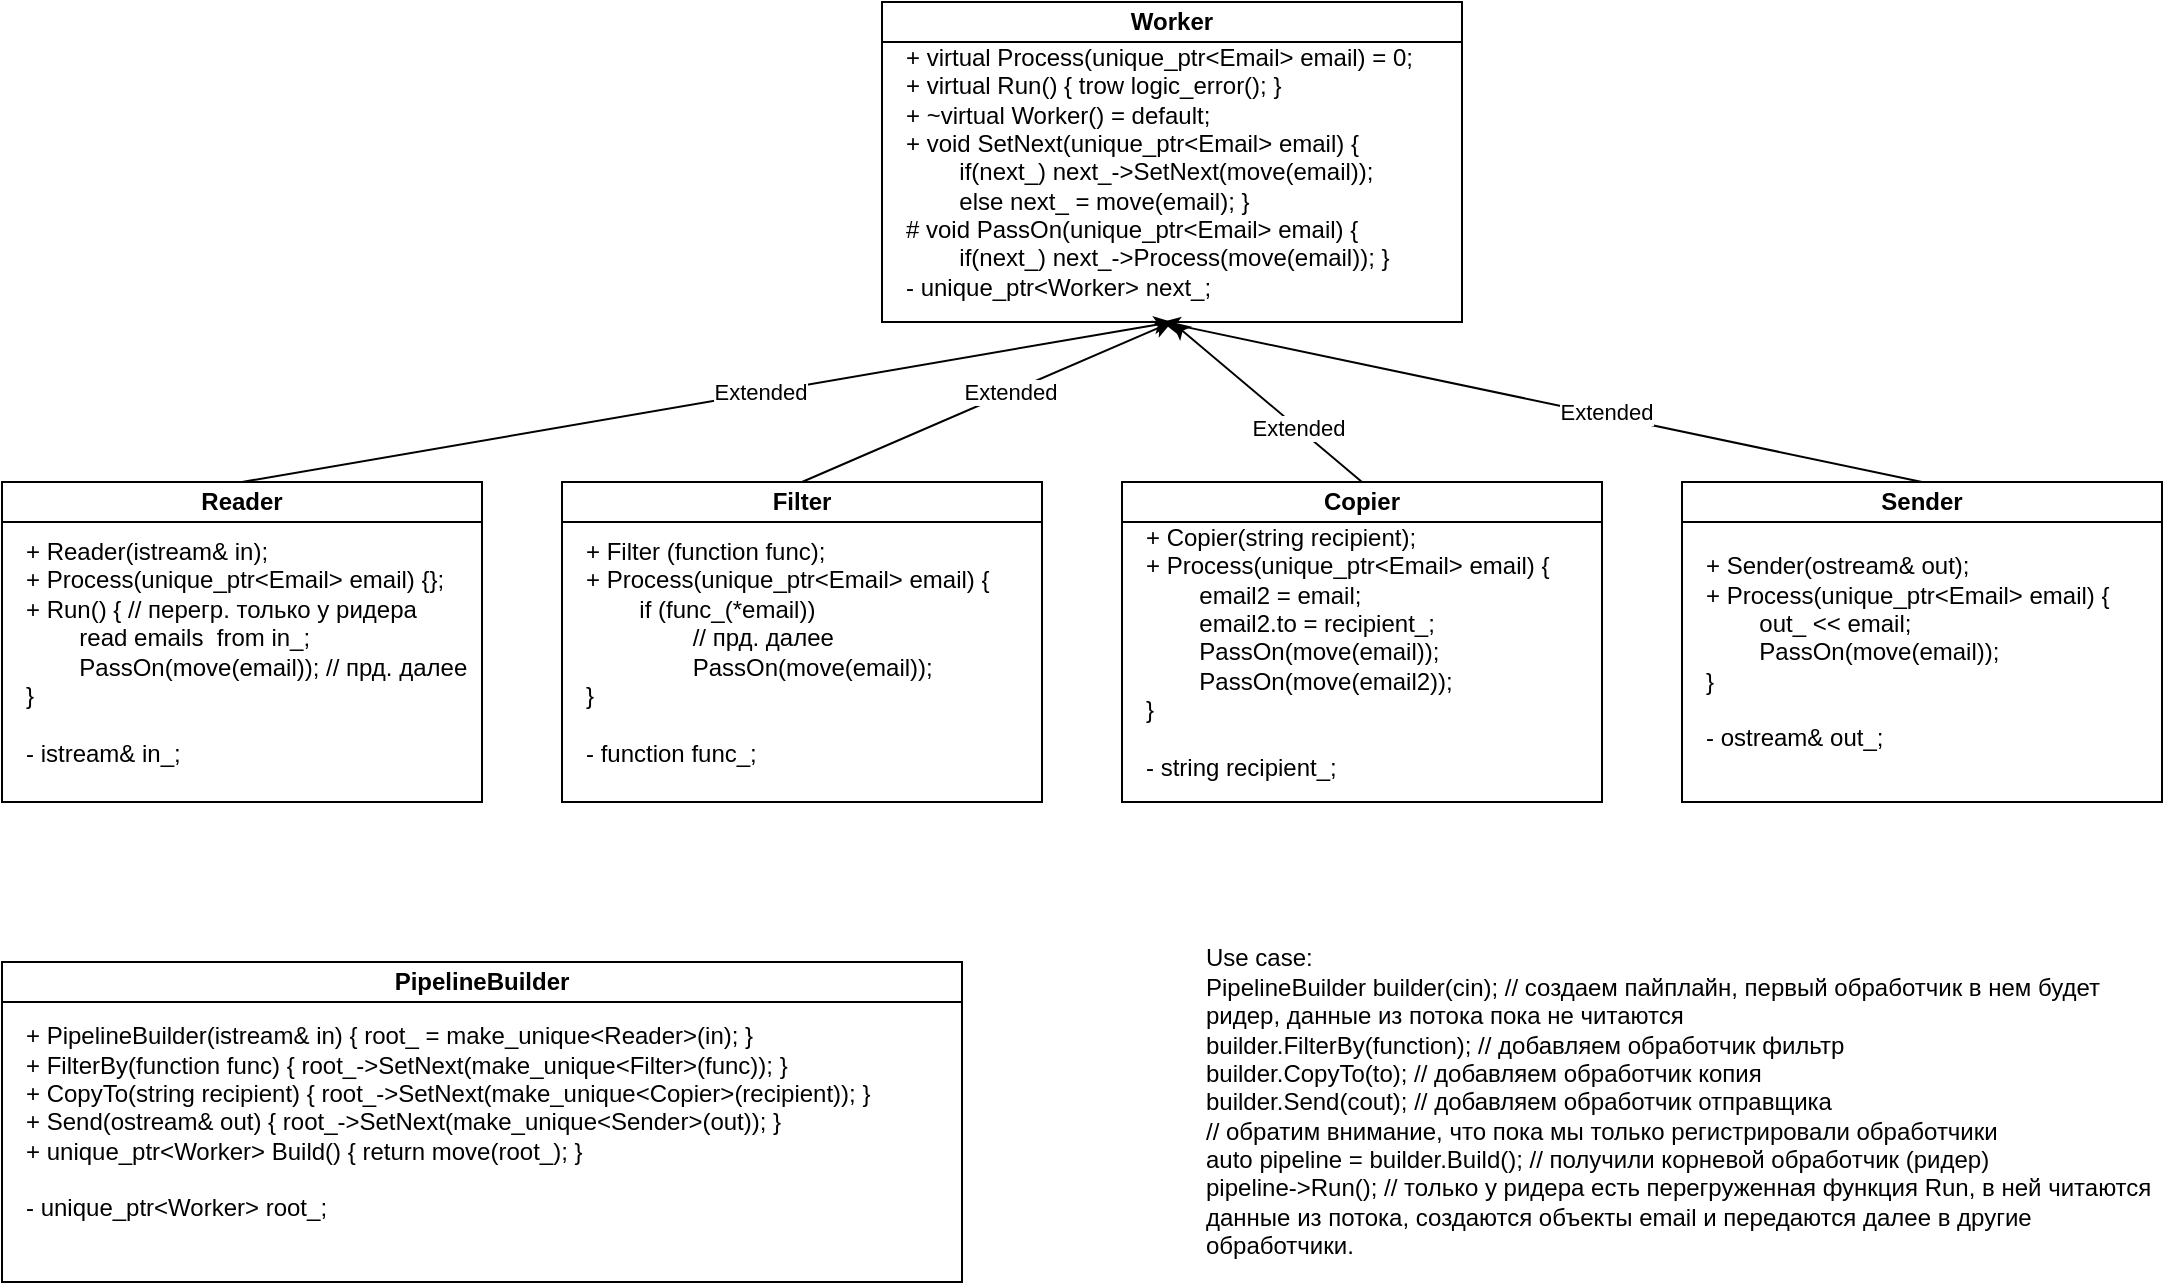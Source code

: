<mxfile>
    <diagram id="1FEt1kL1x8fuER3nC6XC" name="Page-1">
        <mxGraphModel dx="1277" dy="788" grid="1" gridSize="10" guides="1" tooltips="1" connect="1" arrows="1" fold="1" page="1" pageScale="1" pageWidth="1169" pageHeight="827" math="0" shadow="0">
            <root>
                <mxCell id="0"/>
                <mxCell id="1" parent="0"/>
                <mxCell id="6" value="Worker" style="swimlane;whiteSpace=wrap;html=1;startSize=20;" vertex="1" parent="1">
                    <mxGeometry x="480" y="40" width="290" height="160" as="geometry">
                        <mxRectangle x="200" y="40" width="80" height="30" as="alternateBounds"/>
                    </mxGeometry>
                </mxCell>
                <mxCell id="7" value="+ virtual Process(unique_ptr&amp;lt;Email&amp;gt; email) = 0;&amp;nbsp;&lt;br&gt;&lt;div style=&quot;&quot;&gt;&lt;span style=&quot;background-color: initial;&quot;&gt;+ virtual Run() { trow logic_error(); }&lt;/span&gt;&lt;/div&gt;&lt;div style=&quot;&quot;&gt;&lt;span style=&quot;background-color: initial;&quot;&gt;+ ~virtual Worker() = default;&lt;/span&gt;&lt;/div&gt;&lt;div style=&quot;&quot;&gt;&lt;span style=&quot;background-color: initial;&quot;&gt;+ void SetNext(&lt;/span&gt;&lt;span style=&quot;background-color: initial;&quot;&gt;unique_ptr&amp;lt;Email&amp;gt; email&lt;/span&gt;&lt;span style=&quot;background-color: initial;&quot;&gt;) {&lt;/span&gt;&lt;/div&gt;&lt;div style=&quot;&quot;&gt;&lt;span style=&quot;background-color: initial;&quot;&gt;&lt;span style=&quot;white-space: pre;&quot;&gt;&#9;&lt;/span&gt;if(next_) next_-&amp;gt;SetNext(move(email));&lt;/span&gt;&lt;/div&gt;&lt;div style=&quot;&quot;&gt;&lt;span style=&quot;background-color: initial;&quot;&gt;&lt;span style=&quot;white-space: pre;&quot;&gt;&#9;&lt;/span&gt;else next_ = move(email); }&lt;/span&gt;&lt;/div&gt;&lt;span style=&quot;&quot;&gt;&lt;div style=&quot;&quot;&gt;&lt;span style=&quot;background-color: initial;&quot;&gt;# void PassOn(&lt;/span&gt;&lt;span style=&quot;background-color: initial;&quot;&gt;unique_ptr&amp;lt;Email&amp;gt; email) {&lt;/span&gt;&lt;/div&gt;&lt;div style=&quot;&quot;&gt;&lt;span style=&quot;background-color: initial;&quot;&gt;&lt;span style=&quot;white-space: pre;&quot;&gt;&#9;&lt;/span&gt;if(next_) next_-&amp;gt;Process(move(email));&amp;nbsp;&lt;/span&gt;&lt;span style=&quot;background-color: initial;&quot;&gt;}&lt;/span&gt;&lt;/div&gt;&lt;div style=&quot;&quot;&gt;&lt;span style=&quot;background-color: initial;&quot;&gt;- unique_ptr&amp;lt;Worker&amp;gt; next_;&lt;/span&gt;&lt;/div&gt;&lt;/span&gt;" style="text;html=1;align=left;verticalAlign=middle;resizable=0;points=[];autosize=1;strokeColor=none;fillColor=none;" vertex="1" parent="6">
                    <mxGeometry x="10" y="15" width="280" height="140" as="geometry"/>
                </mxCell>
                <mxCell id="17" style="edgeStyle=none;html=1;exitX=0.5;exitY=0;exitDx=0;exitDy=0;entryX=0.5;entryY=1;entryDx=0;entryDy=0;" edge="1" parent="1" source="8" target="6">
                    <mxGeometry relative="1" as="geometry"/>
                </mxCell>
                <mxCell id="21" value="Extended" style="edgeLabel;html=1;align=center;verticalAlign=middle;resizable=0;points=[];" vertex="1" connectable="0" parent="17">
                    <mxGeometry x="0.12" relative="1" as="geometry">
                        <mxPoint x="-1" as="offset"/>
                    </mxGeometry>
                </mxCell>
                <mxCell id="8" value="Reader" style="swimlane;whiteSpace=wrap;html=1;startSize=20;" vertex="1" parent="1">
                    <mxGeometry x="40" y="280" width="240" height="160" as="geometry">
                        <mxRectangle x="200" y="40" width="80" height="30" as="alternateBounds"/>
                    </mxGeometry>
                </mxCell>
                <mxCell id="18" style="edgeStyle=none;html=1;exitX=0.5;exitY=0;exitDx=0;exitDy=0;entryX=0.5;entryY=1;entryDx=0;entryDy=0;" edge="1" parent="1" source="10" target="6">
                    <mxGeometry relative="1" as="geometry"/>
                </mxCell>
                <mxCell id="22" value="Extended" style="edgeLabel;html=1;align=center;verticalAlign=middle;resizable=0;points=[];" vertex="1" connectable="0" parent="18">
                    <mxGeometry x="0.122" relative="1" as="geometry">
                        <mxPoint as="offset"/>
                    </mxGeometry>
                </mxCell>
                <mxCell id="10" value="Filter" style="swimlane;whiteSpace=wrap;html=1;startSize=20;" vertex="1" parent="1">
                    <mxGeometry x="320" y="280" width="240" height="160" as="geometry">
                        <mxRectangle x="200" y="40" width="80" height="30" as="alternateBounds"/>
                    </mxGeometry>
                </mxCell>
                <mxCell id="11" value="+ Filter (function func);&lt;br&gt;+ Process(unique_ptr&amp;lt;Email&amp;gt; email) {&lt;br&gt;&lt;span style=&quot;white-space: pre;&quot;&gt;&#9;&lt;/span&gt;if (func_(*email)) &lt;br&gt;&lt;span style=&quot;white-space: pre;&quot;&gt;&#9;&lt;/span&gt;&lt;span style=&quot;white-space: pre;&quot;&gt;&#9;&lt;/span&gt;// прд. далее&lt;br&gt;&lt;span style=&quot;white-space: pre;&quot;&gt;&#9;&lt;/span&gt;&lt;span style=&quot;white-space: pre;&quot;&gt;&#9;&lt;/span&gt;PassOn(move(email));&lt;br&gt;}&amp;nbsp;&lt;br&gt;&lt;div style=&quot;&quot;&gt;&lt;br&gt;&lt;/div&gt;&lt;span style=&quot;&quot;&gt;&lt;div style=&quot;&quot;&gt;&lt;span style=&quot;background-color: initial;&quot;&gt;- function func_;&lt;/span&gt;&lt;/div&gt;&lt;/span&gt;" style="text;html=1;align=left;verticalAlign=middle;resizable=0;points=[];autosize=1;strokeColor=none;fillColor=none;" vertex="1" parent="10">
                    <mxGeometry x="10" y="20" width="230" height="130" as="geometry"/>
                </mxCell>
                <mxCell id="19" style="edgeStyle=none;html=1;exitX=0.5;exitY=0;exitDx=0;exitDy=0;entryX=0.5;entryY=1;entryDx=0;entryDy=0;" edge="1" parent="1" source="12" target="6">
                    <mxGeometry relative="1" as="geometry"/>
                </mxCell>
                <mxCell id="23" value="Extended" style="edgeLabel;html=1;align=center;verticalAlign=middle;resizable=0;points=[];" vertex="1" connectable="0" parent="19">
                    <mxGeometry x="-0.319" relative="1" as="geometry">
                        <mxPoint as="offset"/>
                    </mxGeometry>
                </mxCell>
                <mxCell id="12" value="Copier" style="swimlane;whiteSpace=wrap;html=1;startSize=20;" vertex="1" parent="1">
                    <mxGeometry x="600" y="280" width="240" height="160" as="geometry">
                        <mxRectangle x="200" y="40" width="80" height="30" as="alternateBounds"/>
                    </mxGeometry>
                </mxCell>
                <mxCell id="13" value="+ Copier(string recipient);&lt;br&gt;+ Process(unique_ptr&amp;lt;Email&amp;gt; email) {&lt;span style=&quot;&quot;&gt;&#9;&lt;/span&gt;&lt;br&gt;&lt;span style=&quot;&quot;&gt;&#9;&lt;/span&gt;&lt;span style=&quot;white-space: pre;&quot;&gt;&#9;&lt;/span&gt;email2 = email;&lt;br&gt;&lt;span style=&quot;&quot;&gt;&#9;&lt;/span&gt;&lt;span style=&quot;white-space: pre;&quot;&gt;&#9;&lt;/span&gt;email2.to = recipient_;&lt;br&gt;&lt;span style=&quot;&quot;&gt;&#9;&lt;/span&gt;&lt;span style=&quot;white-space: pre;&quot;&gt;&#9;&lt;/span&gt;PassOn(move(email));&lt;br&gt;&lt;span style=&quot;&quot;&gt;&#9;&lt;/span&gt;&lt;span style=&quot;white-space: pre;&quot;&gt;&#9;&lt;/span&gt;PassOn(move(email2));&lt;br&gt;}&lt;br&gt;&lt;div style=&quot;&quot;&gt;&lt;br&gt;&lt;/div&gt;&lt;span style=&quot;&quot;&gt;&lt;div style=&quot;&quot;&gt;&lt;span style=&quot;background-color: initial;&quot;&gt;- string recipient_;&lt;/span&gt;&lt;/div&gt;&lt;/span&gt;" style="text;html=1;align=left;verticalAlign=middle;resizable=0;points=[];autosize=1;strokeColor=none;fillColor=none;" vertex="1" parent="12">
                    <mxGeometry x="10" y="15" width="230" height="140" as="geometry"/>
                </mxCell>
                <mxCell id="9" value="+ Reader(istream&amp;amp; in);&lt;br&gt;+&amp;nbsp;Process(unique_ptr&amp;lt;Email&amp;gt; email) {};&amp;nbsp;&lt;br&gt;&lt;div style=&quot;&quot;&gt;&lt;span style=&quot;background-color: initial;&quot;&gt;+ Run() { // перегр. только у ридера&lt;/span&gt;&lt;/div&gt;&lt;div style=&quot;&quot;&gt;&lt;span style=&quot;background-color: initial;&quot;&gt;&amp;nbsp;&lt;span style=&quot;white-space: pre;&quot;&gt;&#9;&lt;/span&gt;read emails &amp;nbsp;from in_;&lt;/span&gt;&lt;/div&gt;&lt;div style=&quot;&quot;&gt;&lt;span style=&quot;background-color: initial;&quot;&gt;&lt;span style=&quot;white-space: pre;&quot;&gt;&#9;&lt;/span&gt;PassOn(move(email)); // прд. далее&lt;/span&gt;&lt;/div&gt;&lt;div style=&quot;&quot;&gt;&lt;span style=&quot;background-color: initial;&quot;&gt;}&lt;/span&gt;&lt;/div&gt;&lt;div style=&quot;&quot;&gt;&lt;br&gt;&lt;/div&gt;&lt;span style=&quot;&quot;&gt;&lt;div style=&quot;&quot;&gt;&lt;span style=&quot;background-color: initial;&quot;&gt;- istream&amp;amp; in_;&lt;/span&gt;&lt;/div&gt;&lt;/span&gt;" style="text;html=1;align=left;verticalAlign=middle;resizable=0;points=[];autosize=1;strokeColor=none;fillColor=none;" vertex="1" parent="1">
                    <mxGeometry x="50" y="300" width="240" height="130" as="geometry"/>
                </mxCell>
                <mxCell id="20" style="edgeStyle=none;html=1;exitX=0.5;exitY=0;exitDx=0;exitDy=0;" edge="1" parent="1" source="14">
                    <mxGeometry relative="1" as="geometry">
                        <mxPoint x="620" y="200" as="targetPoint"/>
                    </mxGeometry>
                </mxCell>
                <mxCell id="24" value="Extended" style="edgeLabel;html=1;align=center;verticalAlign=middle;resizable=0;points=[];" vertex="1" connectable="0" parent="20">
                    <mxGeometry x="-0.164" y="-2" relative="1" as="geometry">
                        <mxPoint as="offset"/>
                    </mxGeometry>
                </mxCell>
                <mxCell id="14" value="Sender" style="swimlane;whiteSpace=wrap;html=1;startSize=20;" vertex="1" parent="1">
                    <mxGeometry x="880" y="280" width="240" height="160" as="geometry">
                        <mxRectangle x="200" y="40" width="80" height="30" as="alternateBounds"/>
                    </mxGeometry>
                </mxCell>
                <mxCell id="15" value="+ Sender(ostream&amp;amp; out);&lt;br&gt;+ Process(unique_ptr&amp;lt;Email&amp;gt; email) {&lt;br&gt;&lt;span style=&quot;white-space: pre;&quot;&gt;&#9;&lt;/span&gt;out_ &amp;lt;&amp;lt; email;&lt;br&gt;&lt;span style=&quot;white-space: pre;&quot;&gt;&#9;&lt;/span&gt;PassOn(move(email));&lt;br&gt;}&amp;nbsp;&lt;br&gt;&lt;div style=&quot;&quot;&gt;&lt;br&gt;&lt;/div&gt;&lt;span style=&quot;&quot;&gt;&lt;div style=&quot;&quot;&gt;&lt;span style=&quot;background-color: initial;&quot;&gt;- ostream&amp;amp; out_;&lt;/span&gt;&lt;/div&gt;&lt;/span&gt;" style="text;html=1;align=left;verticalAlign=middle;resizable=0;points=[];autosize=1;strokeColor=none;fillColor=none;" vertex="1" parent="14">
                    <mxGeometry x="10" y="30" width="230" height="110" as="geometry"/>
                </mxCell>
                <mxCell id="25" value="PipelineBuilder" style="swimlane;whiteSpace=wrap;html=1;startSize=20;" vertex="1" parent="1">
                    <mxGeometry x="40" y="520" width="480" height="160" as="geometry">
                        <mxRectangle x="200" y="40" width="80" height="30" as="alternateBounds"/>
                    </mxGeometry>
                </mxCell>
                <mxCell id="26" value="+ PipelineBuilder(istream&amp;amp; in) { root_ = make_unique&amp;lt;Reader&amp;gt;(in); }&lt;br&gt;+ FilterBy(function func) { root_-&amp;gt;SetNext(make_unique&amp;lt;Filter&amp;gt;(func)); }&lt;br&gt;+ CopyTo(string recipient) { root_-&amp;gt;SetNext(make_unique&amp;lt;Copier&amp;gt;(recipient)); }&lt;br&gt;+ Send(ostream&amp;amp; out) { root_-&amp;gt;SetNext(make_unique&amp;lt;Sender&amp;gt;(out)); }&lt;br&gt;+ unique_ptr&amp;lt;Worker&amp;gt; Build() { return move(root_); }&lt;br&gt;&lt;br&gt;- unique_ptr&amp;lt;Worker&amp;gt; root_;" style="text;html=1;align=left;verticalAlign=middle;resizable=0;points=[];autosize=1;strokeColor=none;fillColor=none;" vertex="1" parent="25">
                    <mxGeometry x="10" y="25" width="450" height="110" as="geometry"/>
                </mxCell>
                <mxCell id="27" value="Use case:&lt;br&gt;PipelineBuilder builder(cin); // создаем пайплайн, первый обработчик в нем будет ридер, данные из потока пока не читаются&lt;br&gt;builder.FilterBy(function); // добавляем обработчик фильтр&lt;br&gt;builder.CopyTo(to); // добавляем обработчик копия&lt;br&gt;builder.Send(cout); // добавляем обработчик отправщика&lt;br&gt;// обратим внимание, что пока мы только регистрировали обработчики&lt;br&gt;auto pipeline = builder.Build(); // получили корневой обработчик (ридер)&lt;br&gt;pipeline-&amp;gt;Run(); // только у ридера есть перегруженная функция Run, в ней читаются данные из потока, создаются объекты email и передаются далее в другие обработчики." style="text;html=1;strokeColor=none;fillColor=none;align=left;verticalAlign=middle;whiteSpace=wrap;rounded=0;" vertex="1" parent="1">
                    <mxGeometry x="640" y="500" width="480" height="180" as="geometry"/>
                </mxCell>
            </root>
        </mxGraphModel>
    </diagram>
</mxfile>